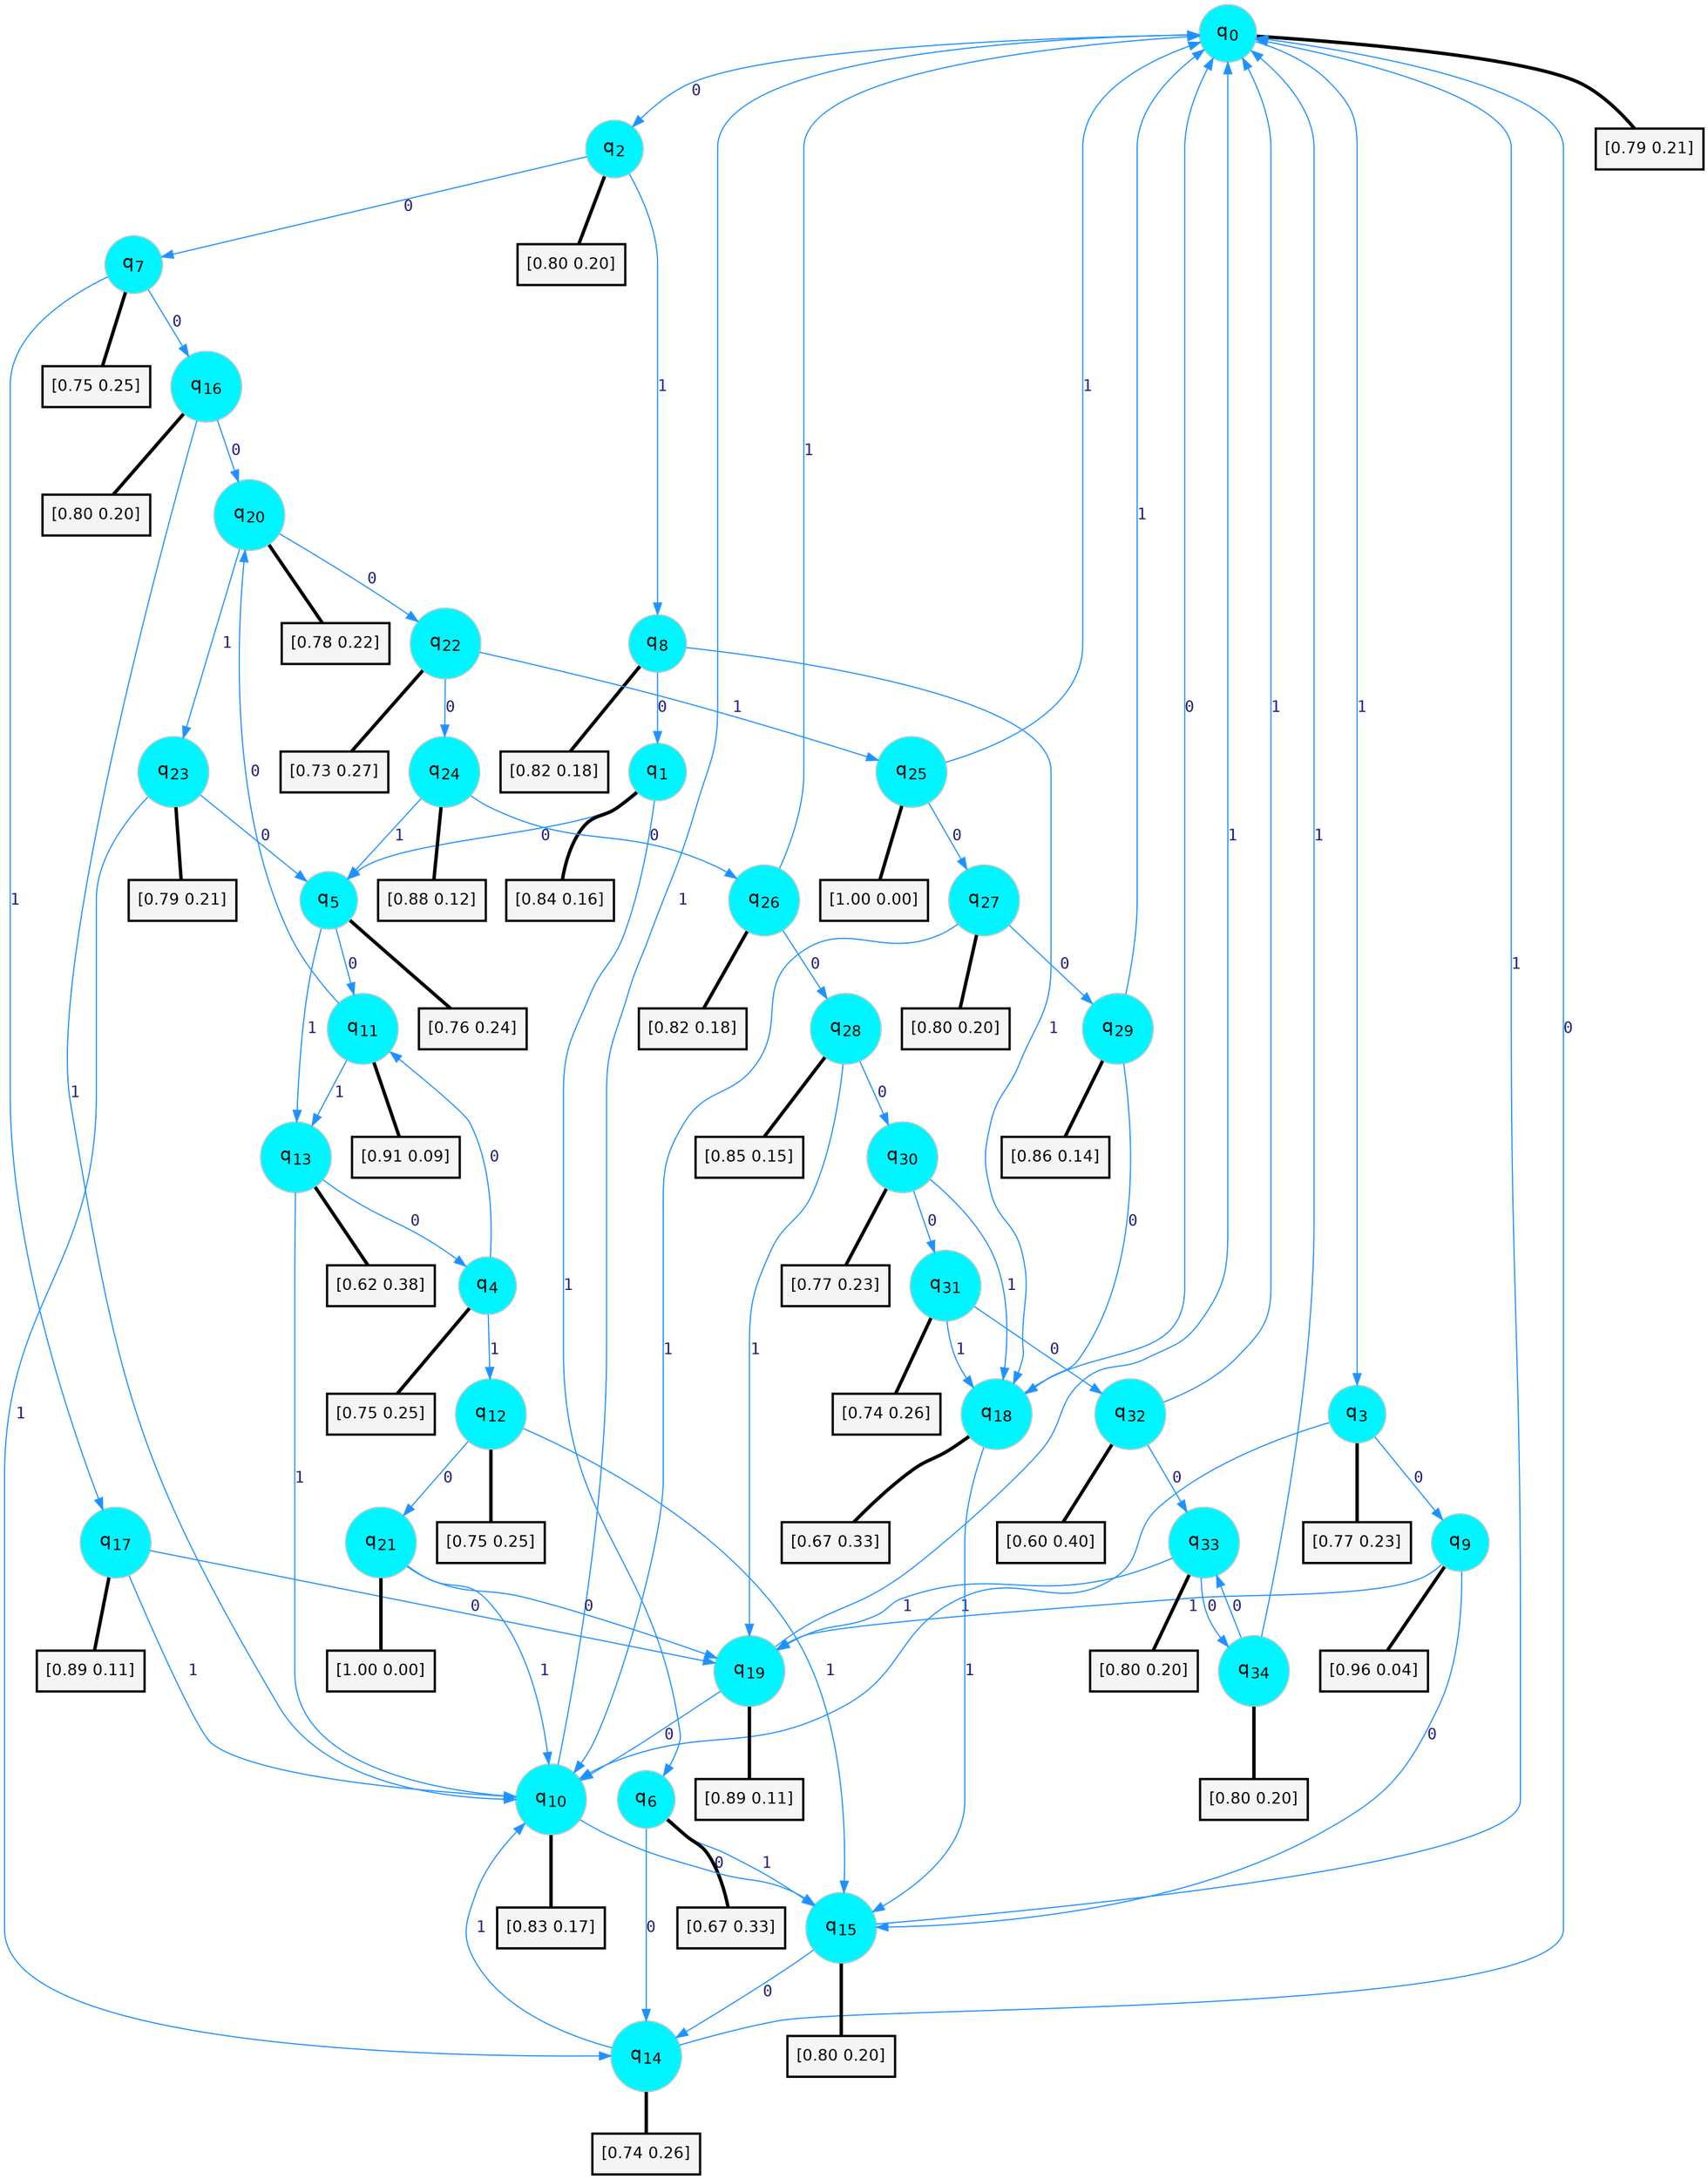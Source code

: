 digraph G {
graph [
bgcolor=transparent, dpi=300, rankdir=TD, size="40,25"];
node [
color=gray, fillcolor=turquoise1, fontcolor=black, fontname=Helvetica, fontsize=16, fontweight=bold, shape=circle, style=filled];
edge [
arrowsize=1, color=dodgerblue1, fontcolor=midnightblue, fontname=courier, fontweight=bold, penwidth=1, style=solid, weight=20];
0[label=<q<SUB>0</SUB>>];
1[label=<q<SUB>1</SUB>>];
2[label=<q<SUB>2</SUB>>];
3[label=<q<SUB>3</SUB>>];
4[label=<q<SUB>4</SUB>>];
5[label=<q<SUB>5</SUB>>];
6[label=<q<SUB>6</SUB>>];
7[label=<q<SUB>7</SUB>>];
8[label=<q<SUB>8</SUB>>];
9[label=<q<SUB>9</SUB>>];
10[label=<q<SUB>10</SUB>>];
11[label=<q<SUB>11</SUB>>];
12[label=<q<SUB>12</SUB>>];
13[label=<q<SUB>13</SUB>>];
14[label=<q<SUB>14</SUB>>];
15[label=<q<SUB>15</SUB>>];
16[label=<q<SUB>16</SUB>>];
17[label=<q<SUB>17</SUB>>];
18[label=<q<SUB>18</SUB>>];
19[label=<q<SUB>19</SUB>>];
20[label=<q<SUB>20</SUB>>];
21[label=<q<SUB>21</SUB>>];
22[label=<q<SUB>22</SUB>>];
23[label=<q<SUB>23</SUB>>];
24[label=<q<SUB>24</SUB>>];
25[label=<q<SUB>25</SUB>>];
26[label=<q<SUB>26</SUB>>];
27[label=<q<SUB>27</SUB>>];
28[label=<q<SUB>28</SUB>>];
29[label=<q<SUB>29</SUB>>];
30[label=<q<SUB>30</SUB>>];
31[label=<q<SUB>31</SUB>>];
32[label=<q<SUB>32</SUB>>];
33[label=<q<SUB>33</SUB>>];
34[label=<q<SUB>34</SUB>>];
35[label="[0.79 0.21]", shape=box,fontcolor=black, fontname=Helvetica, fontsize=14, penwidth=2, fillcolor=whitesmoke,color=black];
36[label="[0.84 0.16]", shape=box,fontcolor=black, fontname=Helvetica, fontsize=14, penwidth=2, fillcolor=whitesmoke,color=black];
37[label="[0.80 0.20]", shape=box,fontcolor=black, fontname=Helvetica, fontsize=14, penwidth=2, fillcolor=whitesmoke,color=black];
38[label="[0.77 0.23]", shape=box,fontcolor=black, fontname=Helvetica, fontsize=14, penwidth=2, fillcolor=whitesmoke,color=black];
39[label="[0.75 0.25]", shape=box,fontcolor=black, fontname=Helvetica, fontsize=14, penwidth=2, fillcolor=whitesmoke,color=black];
40[label="[0.76 0.24]", shape=box,fontcolor=black, fontname=Helvetica, fontsize=14, penwidth=2, fillcolor=whitesmoke,color=black];
41[label="[0.67 0.33]", shape=box,fontcolor=black, fontname=Helvetica, fontsize=14, penwidth=2, fillcolor=whitesmoke,color=black];
42[label="[0.75 0.25]", shape=box,fontcolor=black, fontname=Helvetica, fontsize=14, penwidth=2, fillcolor=whitesmoke,color=black];
43[label="[0.82 0.18]", shape=box,fontcolor=black, fontname=Helvetica, fontsize=14, penwidth=2, fillcolor=whitesmoke,color=black];
44[label="[0.96 0.04]", shape=box,fontcolor=black, fontname=Helvetica, fontsize=14, penwidth=2, fillcolor=whitesmoke,color=black];
45[label="[0.83 0.17]", shape=box,fontcolor=black, fontname=Helvetica, fontsize=14, penwidth=2, fillcolor=whitesmoke,color=black];
46[label="[0.91 0.09]", shape=box,fontcolor=black, fontname=Helvetica, fontsize=14, penwidth=2, fillcolor=whitesmoke,color=black];
47[label="[0.75 0.25]", shape=box,fontcolor=black, fontname=Helvetica, fontsize=14, penwidth=2, fillcolor=whitesmoke,color=black];
48[label="[0.62 0.38]", shape=box,fontcolor=black, fontname=Helvetica, fontsize=14, penwidth=2, fillcolor=whitesmoke,color=black];
49[label="[0.74 0.26]", shape=box,fontcolor=black, fontname=Helvetica, fontsize=14, penwidth=2, fillcolor=whitesmoke,color=black];
50[label="[0.80 0.20]", shape=box,fontcolor=black, fontname=Helvetica, fontsize=14, penwidth=2, fillcolor=whitesmoke,color=black];
51[label="[0.80 0.20]", shape=box,fontcolor=black, fontname=Helvetica, fontsize=14, penwidth=2, fillcolor=whitesmoke,color=black];
52[label="[0.89 0.11]", shape=box,fontcolor=black, fontname=Helvetica, fontsize=14, penwidth=2, fillcolor=whitesmoke,color=black];
53[label="[0.67 0.33]", shape=box,fontcolor=black, fontname=Helvetica, fontsize=14, penwidth=2, fillcolor=whitesmoke,color=black];
54[label="[0.89 0.11]", shape=box,fontcolor=black, fontname=Helvetica, fontsize=14, penwidth=2, fillcolor=whitesmoke,color=black];
55[label="[0.78 0.22]", shape=box,fontcolor=black, fontname=Helvetica, fontsize=14, penwidth=2, fillcolor=whitesmoke,color=black];
56[label="[1.00 0.00]", shape=box,fontcolor=black, fontname=Helvetica, fontsize=14, penwidth=2, fillcolor=whitesmoke,color=black];
57[label="[0.73 0.27]", shape=box,fontcolor=black, fontname=Helvetica, fontsize=14, penwidth=2, fillcolor=whitesmoke,color=black];
58[label="[0.79 0.21]", shape=box,fontcolor=black, fontname=Helvetica, fontsize=14, penwidth=2, fillcolor=whitesmoke,color=black];
59[label="[0.88 0.12]", shape=box,fontcolor=black, fontname=Helvetica, fontsize=14, penwidth=2, fillcolor=whitesmoke,color=black];
60[label="[1.00 0.00]", shape=box,fontcolor=black, fontname=Helvetica, fontsize=14, penwidth=2, fillcolor=whitesmoke,color=black];
61[label="[0.82 0.18]", shape=box,fontcolor=black, fontname=Helvetica, fontsize=14, penwidth=2, fillcolor=whitesmoke,color=black];
62[label="[0.80 0.20]", shape=box,fontcolor=black, fontname=Helvetica, fontsize=14, penwidth=2, fillcolor=whitesmoke,color=black];
63[label="[0.85 0.15]", shape=box,fontcolor=black, fontname=Helvetica, fontsize=14, penwidth=2, fillcolor=whitesmoke,color=black];
64[label="[0.86 0.14]", shape=box,fontcolor=black, fontname=Helvetica, fontsize=14, penwidth=2, fillcolor=whitesmoke,color=black];
65[label="[0.77 0.23]", shape=box,fontcolor=black, fontname=Helvetica, fontsize=14, penwidth=2, fillcolor=whitesmoke,color=black];
66[label="[0.74 0.26]", shape=box,fontcolor=black, fontname=Helvetica, fontsize=14, penwidth=2, fillcolor=whitesmoke,color=black];
67[label="[0.60 0.40]", shape=box,fontcolor=black, fontname=Helvetica, fontsize=14, penwidth=2, fillcolor=whitesmoke,color=black];
68[label="[0.80 0.20]", shape=box,fontcolor=black, fontname=Helvetica, fontsize=14, penwidth=2, fillcolor=whitesmoke,color=black];
69[label="[0.80 0.20]", shape=box,fontcolor=black, fontname=Helvetica, fontsize=14, penwidth=2, fillcolor=whitesmoke,color=black];
0->2 [label=0];
0->3 [label=1];
0->35 [arrowhead=none, penwidth=3,color=black];
1->5 [label=0];
1->6 [label=1];
1->36 [arrowhead=none, penwidth=3,color=black];
2->7 [label=0];
2->8 [label=1];
2->37 [arrowhead=none, penwidth=3,color=black];
3->9 [label=0];
3->10 [label=1];
3->38 [arrowhead=none, penwidth=3,color=black];
4->11 [label=0];
4->12 [label=1];
4->39 [arrowhead=none, penwidth=3,color=black];
5->11 [label=0];
5->13 [label=1];
5->40 [arrowhead=none, penwidth=3,color=black];
6->14 [label=0];
6->15 [label=1];
6->41 [arrowhead=none, penwidth=3,color=black];
7->16 [label=0];
7->17 [label=1];
7->42 [arrowhead=none, penwidth=3,color=black];
8->1 [label=0];
8->18 [label=1];
8->43 [arrowhead=none, penwidth=3,color=black];
9->15 [label=0];
9->19 [label=1];
9->44 [arrowhead=none, penwidth=3,color=black];
10->15 [label=0];
10->0 [label=1];
10->45 [arrowhead=none, penwidth=3,color=black];
11->20 [label=0];
11->13 [label=1];
11->46 [arrowhead=none, penwidth=3,color=black];
12->21 [label=0];
12->15 [label=1];
12->47 [arrowhead=none, penwidth=3,color=black];
13->4 [label=0];
13->10 [label=1];
13->48 [arrowhead=none, penwidth=3,color=black];
14->0 [label=0];
14->10 [label=1];
14->49 [arrowhead=none, penwidth=3,color=black];
15->14 [label=0];
15->0 [label=1];
15->50 [arrowhead=none, penwidth=3,color=black];
16->20 [label=0];
16->10 [label=1];
16->51 [arrowhead=none, penwidth=3,color=black];
17->19 [label=0];
17->10 [label=1];
17->52 [arrowhead=none, penwidth=3,color=black];
18->0 [label=0];
18->15 [label=1];
18->53 [arrowhead=none, penwidth=3,color=black];
19->10 [label=0];
19->0 [label=1];
19->54 [arrowhead=none, penwidth=3,color=black];
20->22 [label=0];
20->23 [label=1];
20->55 [arrowhead=none, penwidth=3,color=black];
21->19 [label=0];
21->10 [label=1];
21->56 [arrowhead=none, penwidth=3,color=black];
22->24 [label=0];
22->25 [label=1];
22->57 [arrowhead=none, penwidth=3,color=black];
23->5 [label=0];
23->14 [label=1];
23->58 [arrowhead=none, penwidth=3,color=black];
24->26 [label=0];
24->5 [label=1];
24->59 [arrowhead=none, penwidth=3,color=black];
25->27 [label=0];
25->0 [label=1];
25->60 [arrowhead=none, penwidth=3,color=black];
26->28 [label=0];
26->0 [label=1];
26->61 [arrowhead=none, penwidth=3,color=black];
27->29 [label=0];
27->10 [label=1];
27->62 [arrowhead=none, penwidth=3,color=black];
28->30 [label=0];
28->19 [label=1];
28->63 [arrowhead=none, penwidth=3,color=black];
29->18 [label=0];
29->0 [label=1];
29->64 [arrowhead=none, penwidth=3,color=black];
30->31 [label=0];
30->18 [label=1];
30->65 [arrowhead=none, penwidth=3,color=black];
31->32 [label=0];
31->18 [label=1];
31->66 [arrowhead=none, penwidth=3,color=black];
32->33 [label=0];
32->0 [label=1];
32->67 [arrowhead=none, penwidth=3,color=black];
33->34 [label=0];
33->19 [label=1];
33->68 [arrowhead=none, penwidth=3,color=black];
34->33 [label=0];
34->0 [label=1];
34->69 [arrowhead=none, penwidth=3,color=black];
}
